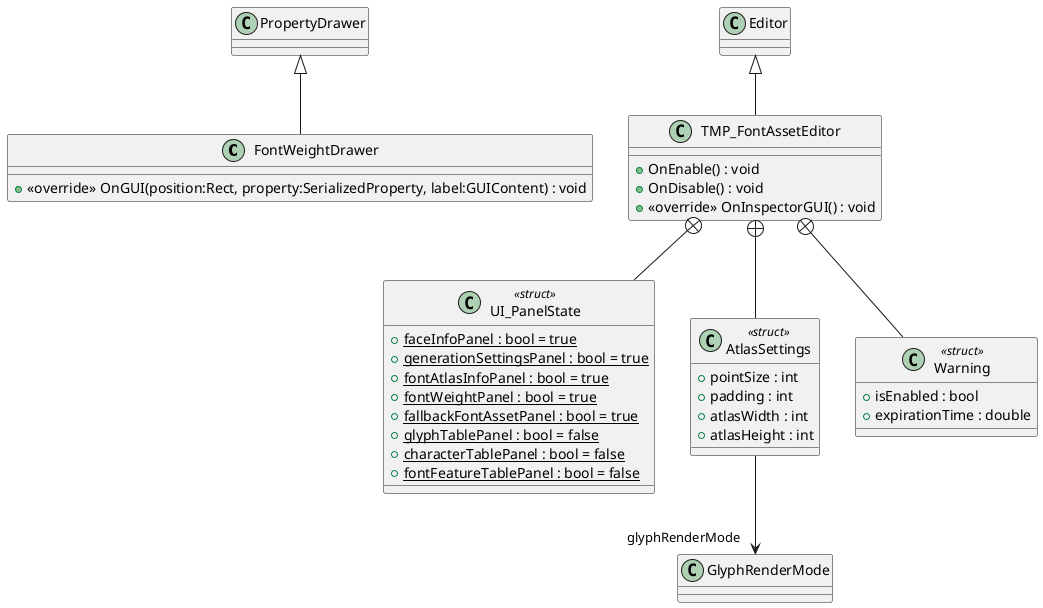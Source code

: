 @startuml
class FontWeightDrawer {
    + <<override>> OnGUI(position:Rect, property:SerializedProperty, label:GUIContent) : void
}
class TMP_FontAssetEditor {
    + OnEnable() : void
    + OnDisable() : void
    + <<override>> OnInspectorGUI() : void
}
class UI_PanelState <<struct>> {
    + {static} faceInfoPanel : bool = true
    + {static} generationSettingsPanel : bool = true
    + {static} fontAtlasInfoPanel : bool = true
    + {static} fontWeightPanel : bool = true
    + {static} fallbackFontAssetPanel : bool = true
    + {static} glyphTablePanel : bool = false
    + {static} characterTablePanel : bool = false
    + {static} fontFeatureTablePanel : bool = false
}
class AtlasSettings <<struct>> {
    + pointSize : int
    + padding : int
    + atlasWidth : int
    + atlasHeight : int
}
class Warning <<struct>> {
    + isEnabled : bool
    + expirationTime : double
}
PropertyDrawer <|-- FontWeightDrawer
Editor <|-- TMP_FontAssetEditor
TMP_FontAssetEditor +-- UI_PanelState
TMP_FontAssetEditor +-- AtlasSettings
AtlasSettings --> "glyphRenderMode" GlyphRenderMode
TMP_FontAssetEditor +-- Warning
@enduml
